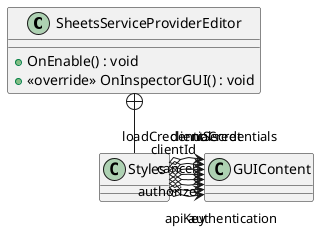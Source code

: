 @startuml
class SheetsServiceProviderEditor {
    + OnEnable() : void
    + <<override>> OnInspectorGUI() : void
}
class Styles {
}
SheetsServiceProviderEditor +-- Styles
Styles o-> "apiKey" GUIContent
Styles o-> "authorize" GUIContent
Styles o-> "authentication" GUIContent
Styles o-> "cancel" GUIContent
Styles o-> "clientId" GUIContent
Styles o-> "clientSecret" GUIContent
Styles o-> "noCredentials" GUIContent
Styles o-> "loadCredentials" GUIContent
@enduml
